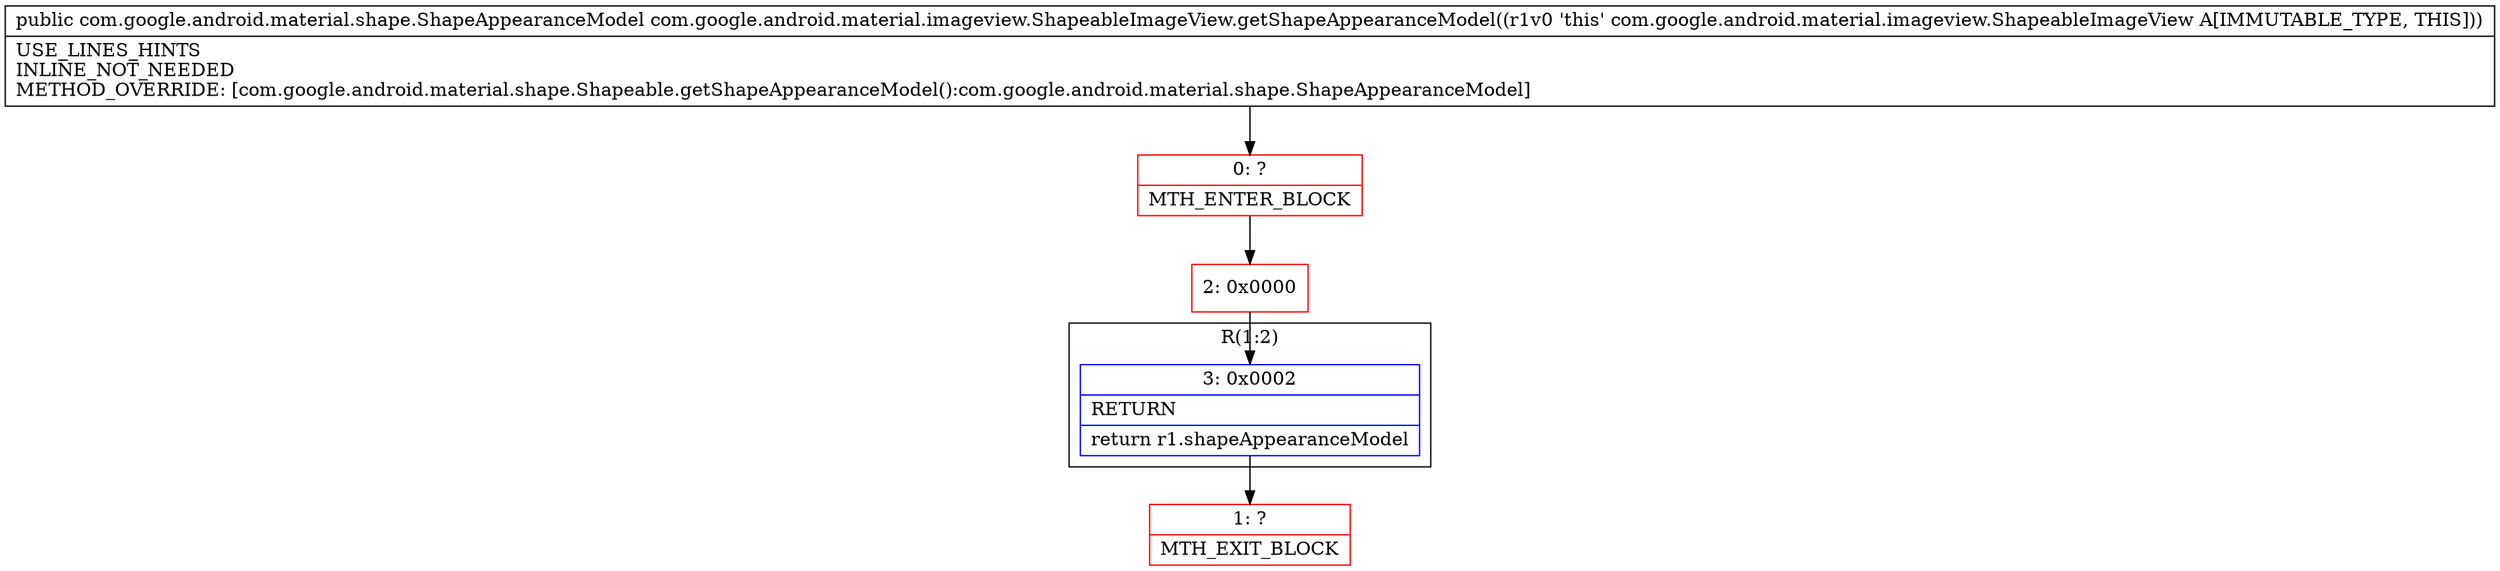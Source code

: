 digraph "CFG forcom.google.android.material.imageview.ShapeableImageView.getShapeAppearanceModel()Lcom\/google\/android\/material\/shape\/ShapeAppearanceModel;" {
subgraph cluster_Region_1219055978 {
label = "R(1:2)";
node [shape=record,color=blue];
Node_3 [shape=record,label="{3\:\ 0x0002|RETURN\l|return r1.shapeAppearanceModel\l}"];
}
Node_0 [shape=record,color=red,label="{0\:\ ?|MTH_ENTER_BLOCK\l}"];
Node_2 [shape=record,color=red,label="{2\:\ 0x0000}"];
Node_1 [shape=record,color=red,label="{1\:\ ?|MTH_EXIT_BLOCK\l}"];
MethodNode[shape=record,label="{public com.google.android.material.shape.ShapeAppearanceModel com.google.android.material.imageview.ShapeableImageView.getShapeAppearanceModel((r1v0 'this' com.google.android.material.imageview.ShapeableImageView A[IMMUTABLE_TYPE, THIS]))  | USE_LINES_HINTS\lINLINE_NOT_NEEDED\lMETHOD_OVERRIDE: [com.google.android.material.shape.Shapeable.getShapeAppearanceModel():com.google.android.material.shape.ShapeAppearanceModel]\l}"];
MethodNode -> Node_0;Node_3 -> Node_1;
Node_0 -> Node_2;
Node_2 -> Node_3;
}

